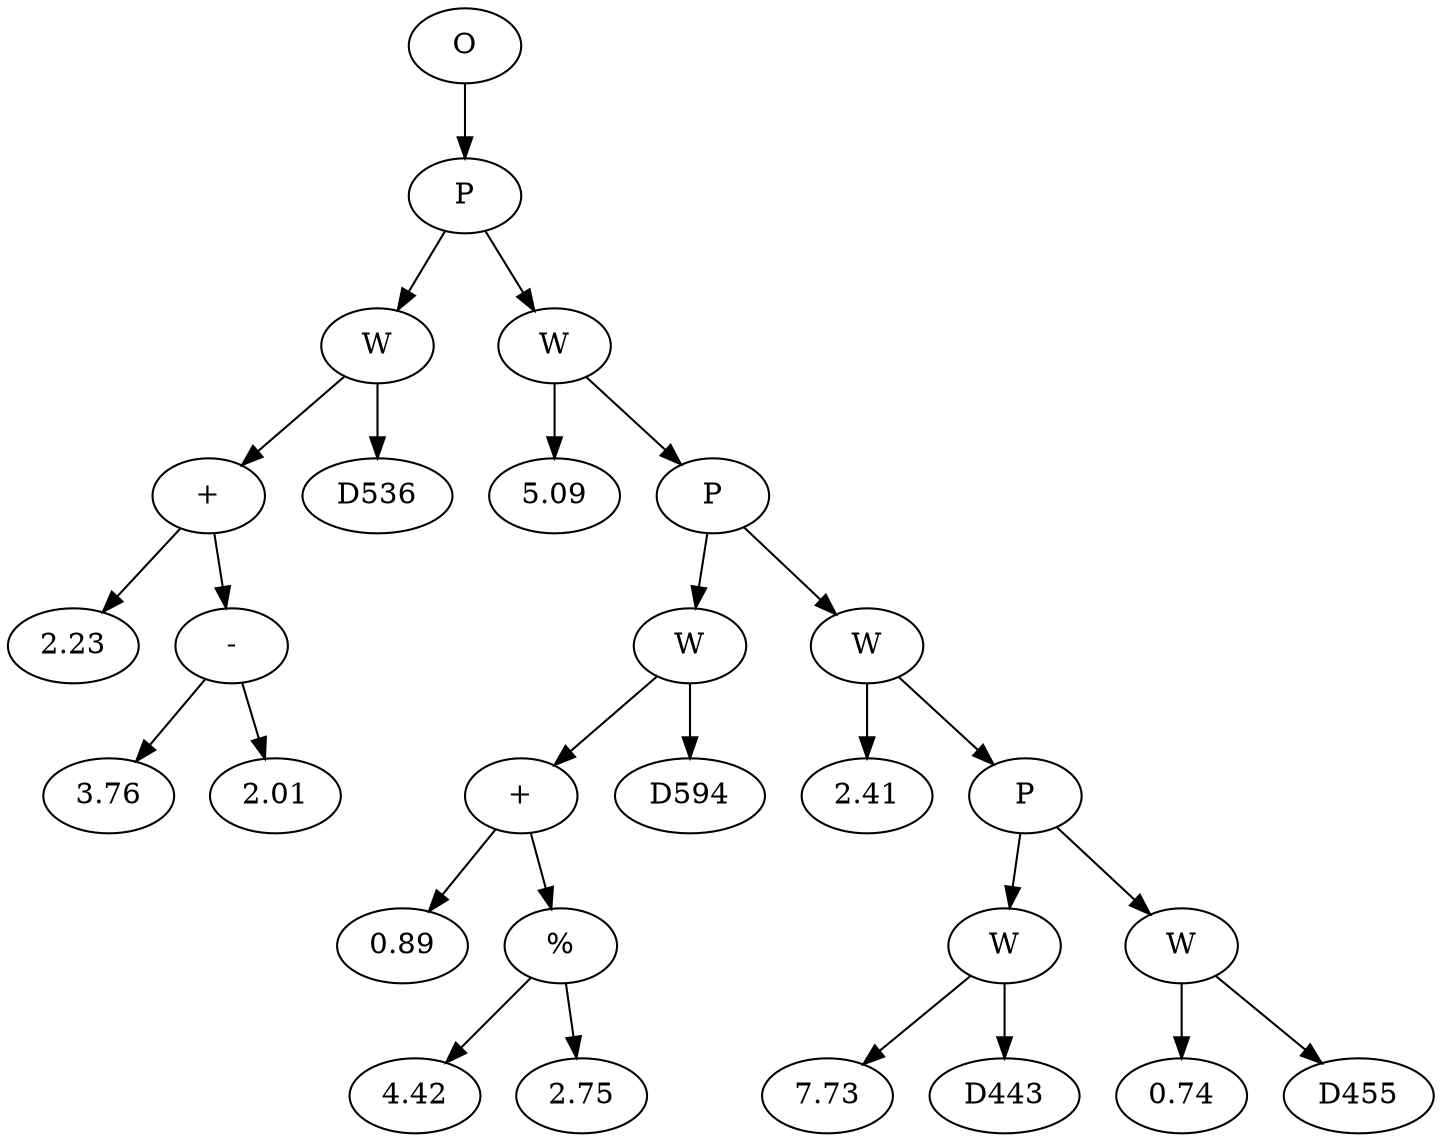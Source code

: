 // Tree
digraph {
	17866641 [label=O]
	17866642 [label=P]
	17866641 -> 17866642
	17866643 [label=W]
	17866642 -> 17866643
	17866644 [label="+"]
	17866643 -> 17866644
	17866645 [label=2.23]
	17866644 -> 17866645
	17866646 [label="-"]
	17866644 -> 17866646
	17866647 [label=3.76]
	17866646 -> 17866647
	17866648 [label=2.01]
	17866646 -> 17866648
	17866649 [label=D536]
	17866643 -> 17866649
	17866650 [label=W]
	17866642 -> 17866650
	17866651 [label=5.09]
	17866650 -> 17866651
	17866652 [label=P]
	17866650 -> 17866652
	17866653 [label=W]
	17866652 -> 17866653
	17866654 [label="+"]
	17866653 -> 17866654
	17866655 [label=0.89]
	17866654 -> 17866655
	17866656 [label="%"]
	17866654 -> 17866656
	17866657 [label=4.42]
	17866656 -> 17866657
	17866658 [label=2.75]
	17866656 -> 17866658
	17866659 [label=D594]
	17866653 -> 17866659
	17866660 [label=W]
	17866652 -> 17866660
	17866661 [label=2.41]
	17866660 -> 17866661
	17866662 [label=P]
	17866660 -> 17866662
	17866663 [label=W]
	17866662 -> 17866663
	17866664 [label=7.73]
	17866663 -> 17866664
	17866665 [label=D443]
	17866663 -> 17866665
	17866666 [label=W]
	17866662 -> 17866666
	17866667 [label=0.74]
	17866666 -> 17866667
	17866668 [label=D455]
	17866666 -> 17866668
}
